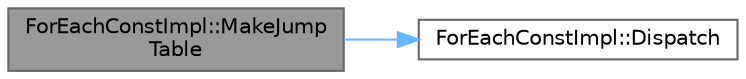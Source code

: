 digraph "ForEachConstImpl::MakeJumpTable"
{
 // INTERACTIVE_SVG=YES
 // LATEX_PDF_SIZE
  bgcolor="transparent";
  edge [fontname=Helvetica,fontsize=10,labelfontname=Helvetica,labelfontsize=10];
  node [fontname=Helvetica,fontsize=10,shape=box,height=0.2,width=0.4];
  rankdir="LR";
  Node1 [id="Node000001",label="ForEachConstImpl::MakeJump\lTable",height=0.2,width=0.4,color="gray40", fillcolor="grey60", style="filled", fontcolor="black",tooltip=" "];
  Node1 -> Node2 [id="edge1_Node000001_Node000002",color="steelblue1",style="solid",tooltip=" "];
  Node2 [id="Node000002",label="ForEachConstImpl::Dispatch",height=0.2,width=0.4,color="grey40", fillcolor="white", style="filled",URL="$d8/db7/namespaceForEachConstImpl.html#a4ab07ae1aa2db7e256d99d7bf9ed315a",tooltip=" "];
}
